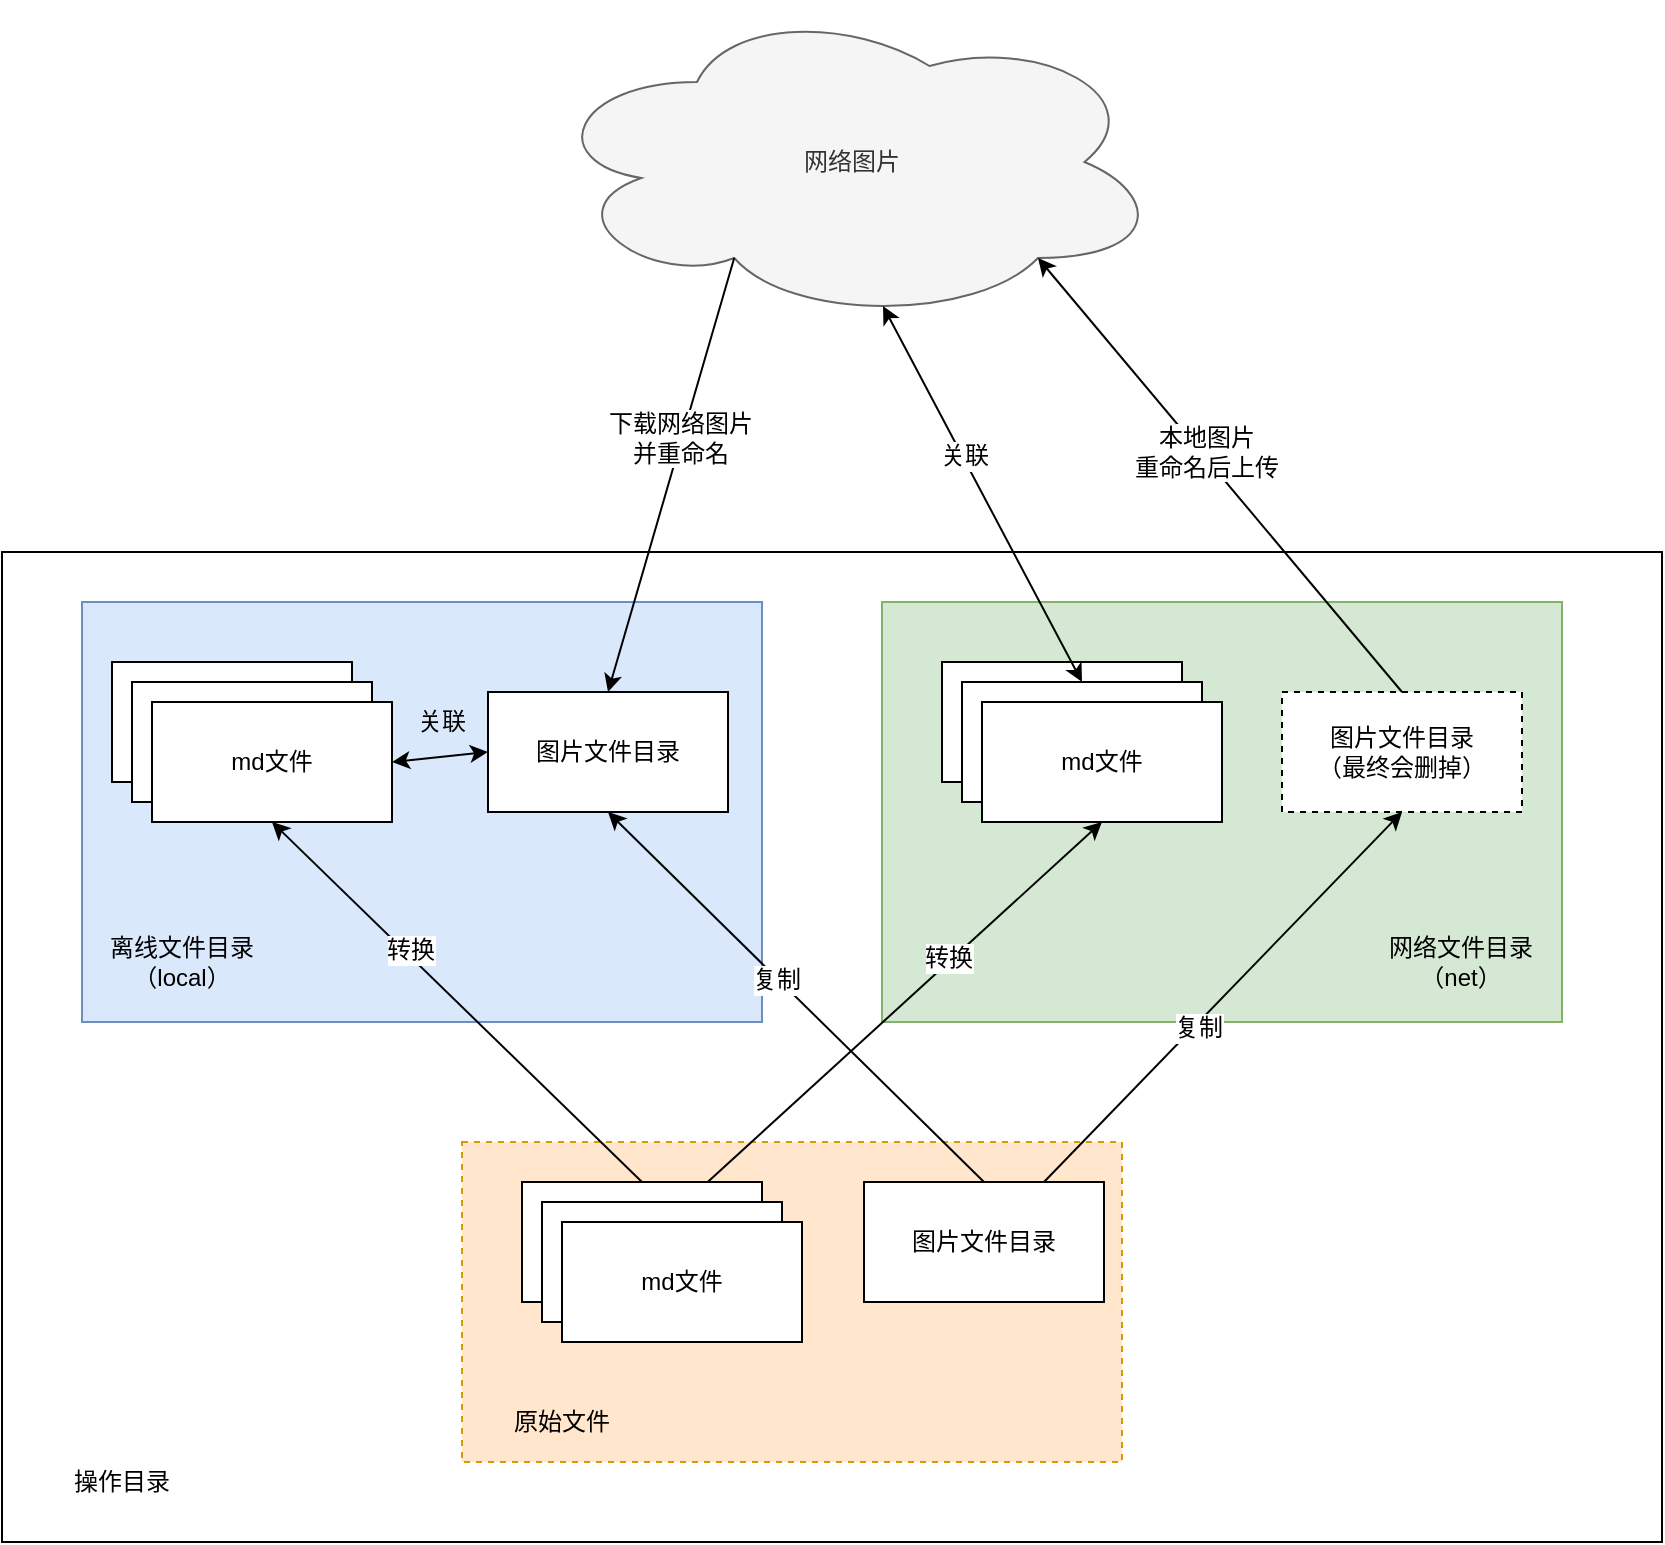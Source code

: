 <mxfile version="11.2.4" type="device" pages="1"><diagram id="hTOyIY5YuNhVFHrYGk2S" name="Page-1"><mxGraphModel dx="1280" dy="1969" grid="1" gridSize="10" guides="1" tooltips="1" connect="1" arrows="1" fold="1" page="1" pageScale="1" pageWidth="827" pageHeight="1169" math="0" shadow="0"><root><mxCell id="0"/><mxCell id="1" parent="0"/><mxCell id="uf5OUXmp2C3a5s_P__0z-16" value="" style="rounded=0;whiteSpace=wrap;html=1;" vertex="1" parent="1"><mxGeometry x="50" y="15" width="830" height="495" as="geometry"/></mxCell><mxCell id="uf5OUXmp2C3a5s_P__0z-7" value="" style="rounded=0;whiteSpace=wrap;html=1;fillColor=#dae8fc;strokeColor=#6c8ebf;" vertex="1" parent="1"><mxGeometry x="90" y="40" width="340" height="210" as="geometry"/></mxCell><mxCell id="uf5OUXmp2C3a5s_P__0z-1" value="" style="rounded=0;whiteSpace=wrap;html=1;dashed=1;fillColor=#ffe6cc;strokeColor=#d79b00;" vertex="1" parent="1"><mxGeometry x="280" y="310" width="330" height="160" as="geometry"/></mxCell><mxCell id="uf5OUXmp2C3a5s_P__0z-2" value="离线文件目录（local）" style="text;html=1;strokeColor=none;fillColor=none;align=center;verticalAlign=middle;whiteSpace=wrap;rounded=0;" vertex="1" parent="1"><mxGeometry x="90" y="210" width="100" height="20" as="geometry"/></mxCell><mxCell id="uf5OUXmp2C3a5s_P__0z-3" value="图片文件目录" style="rounded=0;whiteSpace=wrap;html=1;" vertex="1" parent="1"><mxGeometry x="481" y="330" width="120" height="60" as="geometry"/></mxCell><mxCell id="uf5OUXmp2C3a5s_P__0z-4" value="" style="rounded=0;whiteSpace=wrap;html=1;" vertex="1" parent="1"><mxGeometry x="310" y="330" width="120" height="60" as="geometry"/></mxCell><mxCell id="uf5OUXmp2C3a5s_P__0z-5" value="" style="rounded=0;whiteSpace=wrap;html=1;" vertex="1" parent="1"><mxGeometry x="320" y="340" width="120" height="60" as="geometry"/></mxCell><mxCell id="uf5OUXmp2C3a5s_P__0z-6" value="&lt;span style=&quot;white-space: normal&quot;&gt;md文件&lt;/span&gt;" style="rounded=0;whiteSpace=wrap;html=1;" vertex="1" parent="1"><mxGeometry x="330" y="350" width="120" height="60" as="geometry"/></mxCell><mxCell id="uf5OUXmp2C3a5s_P__0z-9" value="操作目录" style="text;html=1;strokeColor=none;fillColor=none;align=center;verticalAlign=middle;whiteSpace=wrap;rounded=0;" vertex="1" parent="1"><mxGeometry x="70" y="470" width="80" height="20" as="geometry"/></mxCell><mxCell id="uf5OUXmp2C3a5s_P__0z-12" value="图片文件目录" style="rounded=0;whiteSpace=wrap;html=1;" vertex="1" parent="1"><mxGeometry x="293" y="85" width="120" height="60" as="geometry"/></mxCell><mxCell id="uf5OUXmp2C3a5s_P__0z-13" value="" style="rounded=0;whiteSpace=wrap;html=1;" vertex="1" parent="1"><mxGeometry x="105" y="70" width="120" height="60" as="geometry"/></mxCell><mxCell id="uf5OUXmp2C3a5s_P__0z-14" value="" style="rounded=0;whiteSpace=wrap;html=1;" vertex="1" parent="1"><mxGeometry x="115" y="80" width="120" height="60" as="geometry"/></mxCell><mxCell id="uf5OUXmp2C3a5s_P__0z-15" value="&lt;span style=&quot;white-space: normal&quot;&gt;md文件&lt;/span&gt;" style="rounded=0;whiteSpace=wrap;html=1;" vertex="1" parent="1"><mxGeometry x="125" y="90" width="120" height="60" as="geometry"/></mxCell><mxCell id="uf5OUXmp2C3a5s_P__0z-17" value="原始文件" style="text;html=1;strokeColor=none;fillColor=none;align=center;verticalAlign=middle;whiteSpace=wrap;rounded=0;" vertex="1" parent="1"><mxGeometry x="290" y="440" width="80" height="20" as="geometry"/></mxCell><mxCell id="uf5OUXmp2C3a5s_P__0z-18" value="" style="rounded=0;whiteSpace=wrap;html=1;fillColor=#d5e8d4;strokeColor=#82b366;" vertex="1" parent="1"><mxGeometry x="490" y="40" width="340" height="210" as="geometry"/></mxCell><mxCell id="uf5OUXmp2C3a5s_P__0z-20" value="网络文件目录（net）" style="text;html=1;strokeColor=none;fillColor=none;align=center;verticalAlign=middle;whiteSpace=wrap;rounded=0;dashed=1;" vertex="1" parent="1"><mxGeometry x="740" y="210" width="79" height="20" as="geometry"/></mxCell><mxCell id="uf5OUXmp2C3a5s_P__0z-21" value="" style="endArrow=classic;html=1;entryX=0.5;entryY=1;entryDx=0;entryDy=0;exitX=0.5;exitY=0;exitDx=0;exitDy=0;" edge="1" parent="1" source="uf5OUXmp2C3a5s_P__0z-3" target="uf5OUXmp2C3a5s_P__0z-12"><mxGeometry width="50" height="50" relative="1" as="geometry"><mxPoint x="180" y="340" as="sourcePoint"/><mxPoint x="230" y="290" as="targetPoint"/></mxGeometry></mxCell><mxCell id="uf5OUXmp2C3a5s_P__0z-27" value="复制" style="text;html=1;resizable=0;points=[];align=center;verticalAlign=middle;labelBackgroundColor=#ffffff;" vertex="1" connectable="0" parent="uf5OUXmp2C3a5s_P__0z-21"><mxGeometry x="0.098" y="1" relative="1" as="geometry"><mxPoint as="offset"/></mxGeometry></mxCell><mxCell id="uf5OUXmp2C3a5s_P__0z-22" value="" style="rounded=0;whiteSpace=wrap;html=1;" vertex="1" parent="1"><mxGeometry x="520" y="70" width="120" height="60" as="geometry"/></mxCell><mxCell id="uf5OUXmp2C3a5s_P__0z-23" value="" style="rounded=0;whiteSpace=wrap;html=1;" vertex="1" parent="1"><mxGeometry x="530" y="80" width="120" height="60" as="geometry"/></mxCell><mxCell id="uf5OUXmp2C3a5s_P__0z-24" value="&lt;span style=&quot;white-space: normal&quot;&gt;md文件&lt;/span&gt;" style="rounded=0;whiteSpace=wrap;html=1;" vertex="1" parent="1"><mxGeometry x="540" y="90" width="120" height="60" as="geometry"/></mxCell><mxCell id="uf5OUXmp2C3a5s_P__0z-25" value="图片文件目录&lt;br&gt;（最终会删掉）" style="rounded=0;whiteSpace=wrap;html=1;dashed=1;" vertex="1" parent="1"><mxGeometry x="690" y="85" width="120" height="60" as="geometry"/></mxCell><mxCell id="uf5OUXmp2C3a5s_P__0z-26" value="" style="endArrow=classic;html=1;entryX=0.5;entryY=1;entryDx=0;entryDy=0;exitX=0.75;exitY=0;exitDx=0;exitDy=0;" edge="1" parent="1" source="uf5OUXmp2C3a5s_P__0z-3" target="uf5OUXmp2C3a5s_P__0z-25"><mxGeometry width="50" height="50" relative="1" as="geometry"><mxPoint x="551" y="340" as="sourcePoint"/><mxPoint x="363" y="155" as="targetPoint"/></mxGeometry></mxCell><mxCell id="uf5OUXmp2C3a5s_P__0z-28" value="复制" style="text;html=1;resizable=0;points=[];align=center;verticalAlign=middle;labelBackgroundColor=#ffffff;" vertex="1" connectable="0" parent="uf5OUXmp2C3a5s_P__0z-26"><mxGeometry x="-0.158" y="-1" relative="1" as="geometry"><mxPoint x="1" as="offset"/></mxGeometry></mxCell><mxCell id="uf5OUXmp2C3a5s_P__0z-29" value="" style="endArrow=classic;html=1;entryX=0.5;entryY=1;entryDx=0;entryDy=0;exitX=0.5;exitY=0;exitDx=0;exitDy=0;" edge="1" parent="1" source="uf5OUXmp2C3a5s_P__0z-4" target="uf5OUXmp2C3a5s_P__0z-15"><mxGeometry width="50" height="50" relative="1" as="geometry"><mxPoint x="140" y="340" as="sourcePoint"/><mxPoint x="190" y="290" as="targetPoint"/></mxGeometry></mxCell><mxCell id="uf5OUXmp2C3a5s_P__0z-30" value="转换" style="text;html=1;resizable=0;points=[];align=center;verticalAlign=middle;labelBackgroundColor=#ffffff;" vertex="1" connectable="0" parent="uf5OUXmp2C3a5s_P__0z-29"><mxGeometry x="0.273" y="-2" relative="1" as="geometry"><mxPoint as="offset"/></mxGeometry></mxCell><mxCell id="uf5OUXmp2C3a5s_P__0z-31" value="" style="endArrow=classic;html=1;entryX=0.5;entryY=1;entryDx=0;entryDy=0;" edge="1" parent="1" source="uf5OUXmp2C3a5s_P__0z-4" target="uf5OUXmp2C3a5s_P__0z-24"><mxGeometry width="50" height="50" relative="1" as="geometry"><mxPoint x="200" y="340" as="sourcePoint"/><mxPoint x="250" y="290" as="targetPoint"/></mxGeometry></mxCell><mxCell id="uf5OUXmp2C3a5s_P__0z-32" value="转换" style="text;html=1;resizable=0;points=[];align=center;verticalAlign=middle;labelBackgroundColor=#ffffff;" vertex="1" connectable="0" parent="uf5OUXmp2C3a5s_P__0z-31"><mxGeometry x="0.227" y="2" relative="1" as="geometry"><mxPoint as="offset"/></mxGeometry></mxCell><mxCell id="uf5OUXmp2C3a5s_P__0z-33" value="网络图片" style="ellipse;shape=cloud;whiteSpace=wrap;html=1;fillColor=#f5f5f5;strokeColor=#666666;fontColor=#333333;" vertex="1" parent="1"><mxGeometry x="320" y="-260" width="310" height="160" as="geometry"/></mxCell><mxCell id="uf5OUXmp2C3a5s_P__0z-34" value="" style="endArrow=classic;startArrow=classic;html=1;entryX=0.55;entryY=0.95;entryDx=0;entryDy=0;entryPerimeter=0;exitX=0.5;exitY=0;exitDx=0;exitDy=0;" edge="1" parent="1" source="uf5OUXmp2C3a5s_P__0z-23" target="uf5OUXmp2C3a5s_P__0z-33"><mxGeometry width="50" height="50" relative="1" as="geometry"><mxPoint x="620" y="-40" as="sourcePoint"/><mxPoint x="670" y="-90" as="targetPoint"/></mxGeometry></mxCell><mxCell id="uf5OUXmp2C3a5s_P__0z-35" value="关联" style="text;html=1;resizable=0;points=[];align=center;verticalAlign=middle;labelBackgroundColor=#ffffff;" vertex="1" connectable="0" parent="uf5OUXmp2C3a5s_P__0z-34"><mxGeometry x="0.201" y="-1" relative="1" as="geometry"><mxPoint as="offset"/></mxGeometry></mxCell><mxCell id="uf5OUXmp2C3a5s_P__0z-36" value="" style="endArrow=classic;html=1;exitX=0.5;exitY=0;exitDx=0;exitDy=0;entryX=0.8;entryY=0.8;entryDx=0;entryDy=0;entryPerimeter=0;" edge="1" parent="1" source="uf5OUXmp2C3a5s_P__0z-25" target="uf5OUXmp2C3a5s_P__0z-33"><mxGeometry width="50" height="50" relative="1" as="geometry"><mxPoint x="660" y="-40" as="sourcePoint"/><mxPoint x="710" y="-90" as="targetPoint"/></mxGeometry></mxCell><mxCell id="uf5OUXmp2C3a5s_P__0z-37" value="本地图片&lt;br&gt;重命名后上传" style="text;html=1;resizable=0;points=[];align=center;verticalAlign=middle;labelBackgroundColor=#ffffff;" vertex="1" connectable="0" parent="uf5OUXmp2C3a5s_P__0z-36"><mxGeometry x="0.093" y="-2" relative="1" as="geometry"><mxPoint as="offset"/></mxGeometry></mxCell><mxCell id="uf5OUXmp2C3a5s_P__0z-38" value="" style="endArrow=classic;html=1;entryX=0.5;entryY=0;entryDx=0;entryDy=0;exitX=0.31;exitY=0.8;exitDx=0;exitDy=0;exitPerimeter=0;" edge="1" parent="1" source="uf5OUXmp2C3a5s_P__0z-33" target="uf5OUXmp2C3a5s_P__0z-12"><mxGeometry width="50" height="50" relative="1" as="geometry"><mxPoint x="280" y="-50" as="sourcePoint"/><mxPoint x="330" y="-100" as="targetPoint"/></mxGeometry></mxCell><mxCell id="uf5OUXmp2C3a5s_P__0z-39" value="下载网络图片&lt;br&gt;并重命名" style="text;html=1;resizable=0;points=[];align=center;verticalAlign=middle;labelBackgroundColor=#ffffff;" vertex="1" connectable="0" parent="uf5OUXmp2C3a5s_P__0z-38"><mxGeometry x="-0.172" y="-1" relative="1" as="geometry"><mxPoint as="offset"/></mxGeometry></mxCell><mxCell id="uf5OUXmp2C3a5s_P__0z-40" value="" style="endArrow=classic;startArrow=classic;html=1;entryX=0;entryY=0.5;entryDx=0;entryDy=0;exitX=1;exitY=0.5;exitDx=0;exitDy=0;" edge="1" parent="1" source="uf5OUXmp2C3a5s_P__0z-15" target="uf5OUXmp2C3a5s_P__0z-12"><mxGeometry width="50" height="50" relative="1" as="geometry"><mxPoint x="160" y="-80" as="sourcePoint"/><mxPoint x="210" y="-130" as="targetPoint"/></mxGeometry></mxCell><mxCell id="uf5OUXmp2C3a5s_P__0z-41" value="关联" style="text;html=1;strokeColor=none;fillColor=none;align=center;verticalAlign=middle;whiteSpace=wrap;rounded=0;" vertex="1" parent="1"><mxGeometry x="250" y="90" width="40" height="20" as="geometry"/></mxCell></root></mxGraphModel></diagram></mxfile>